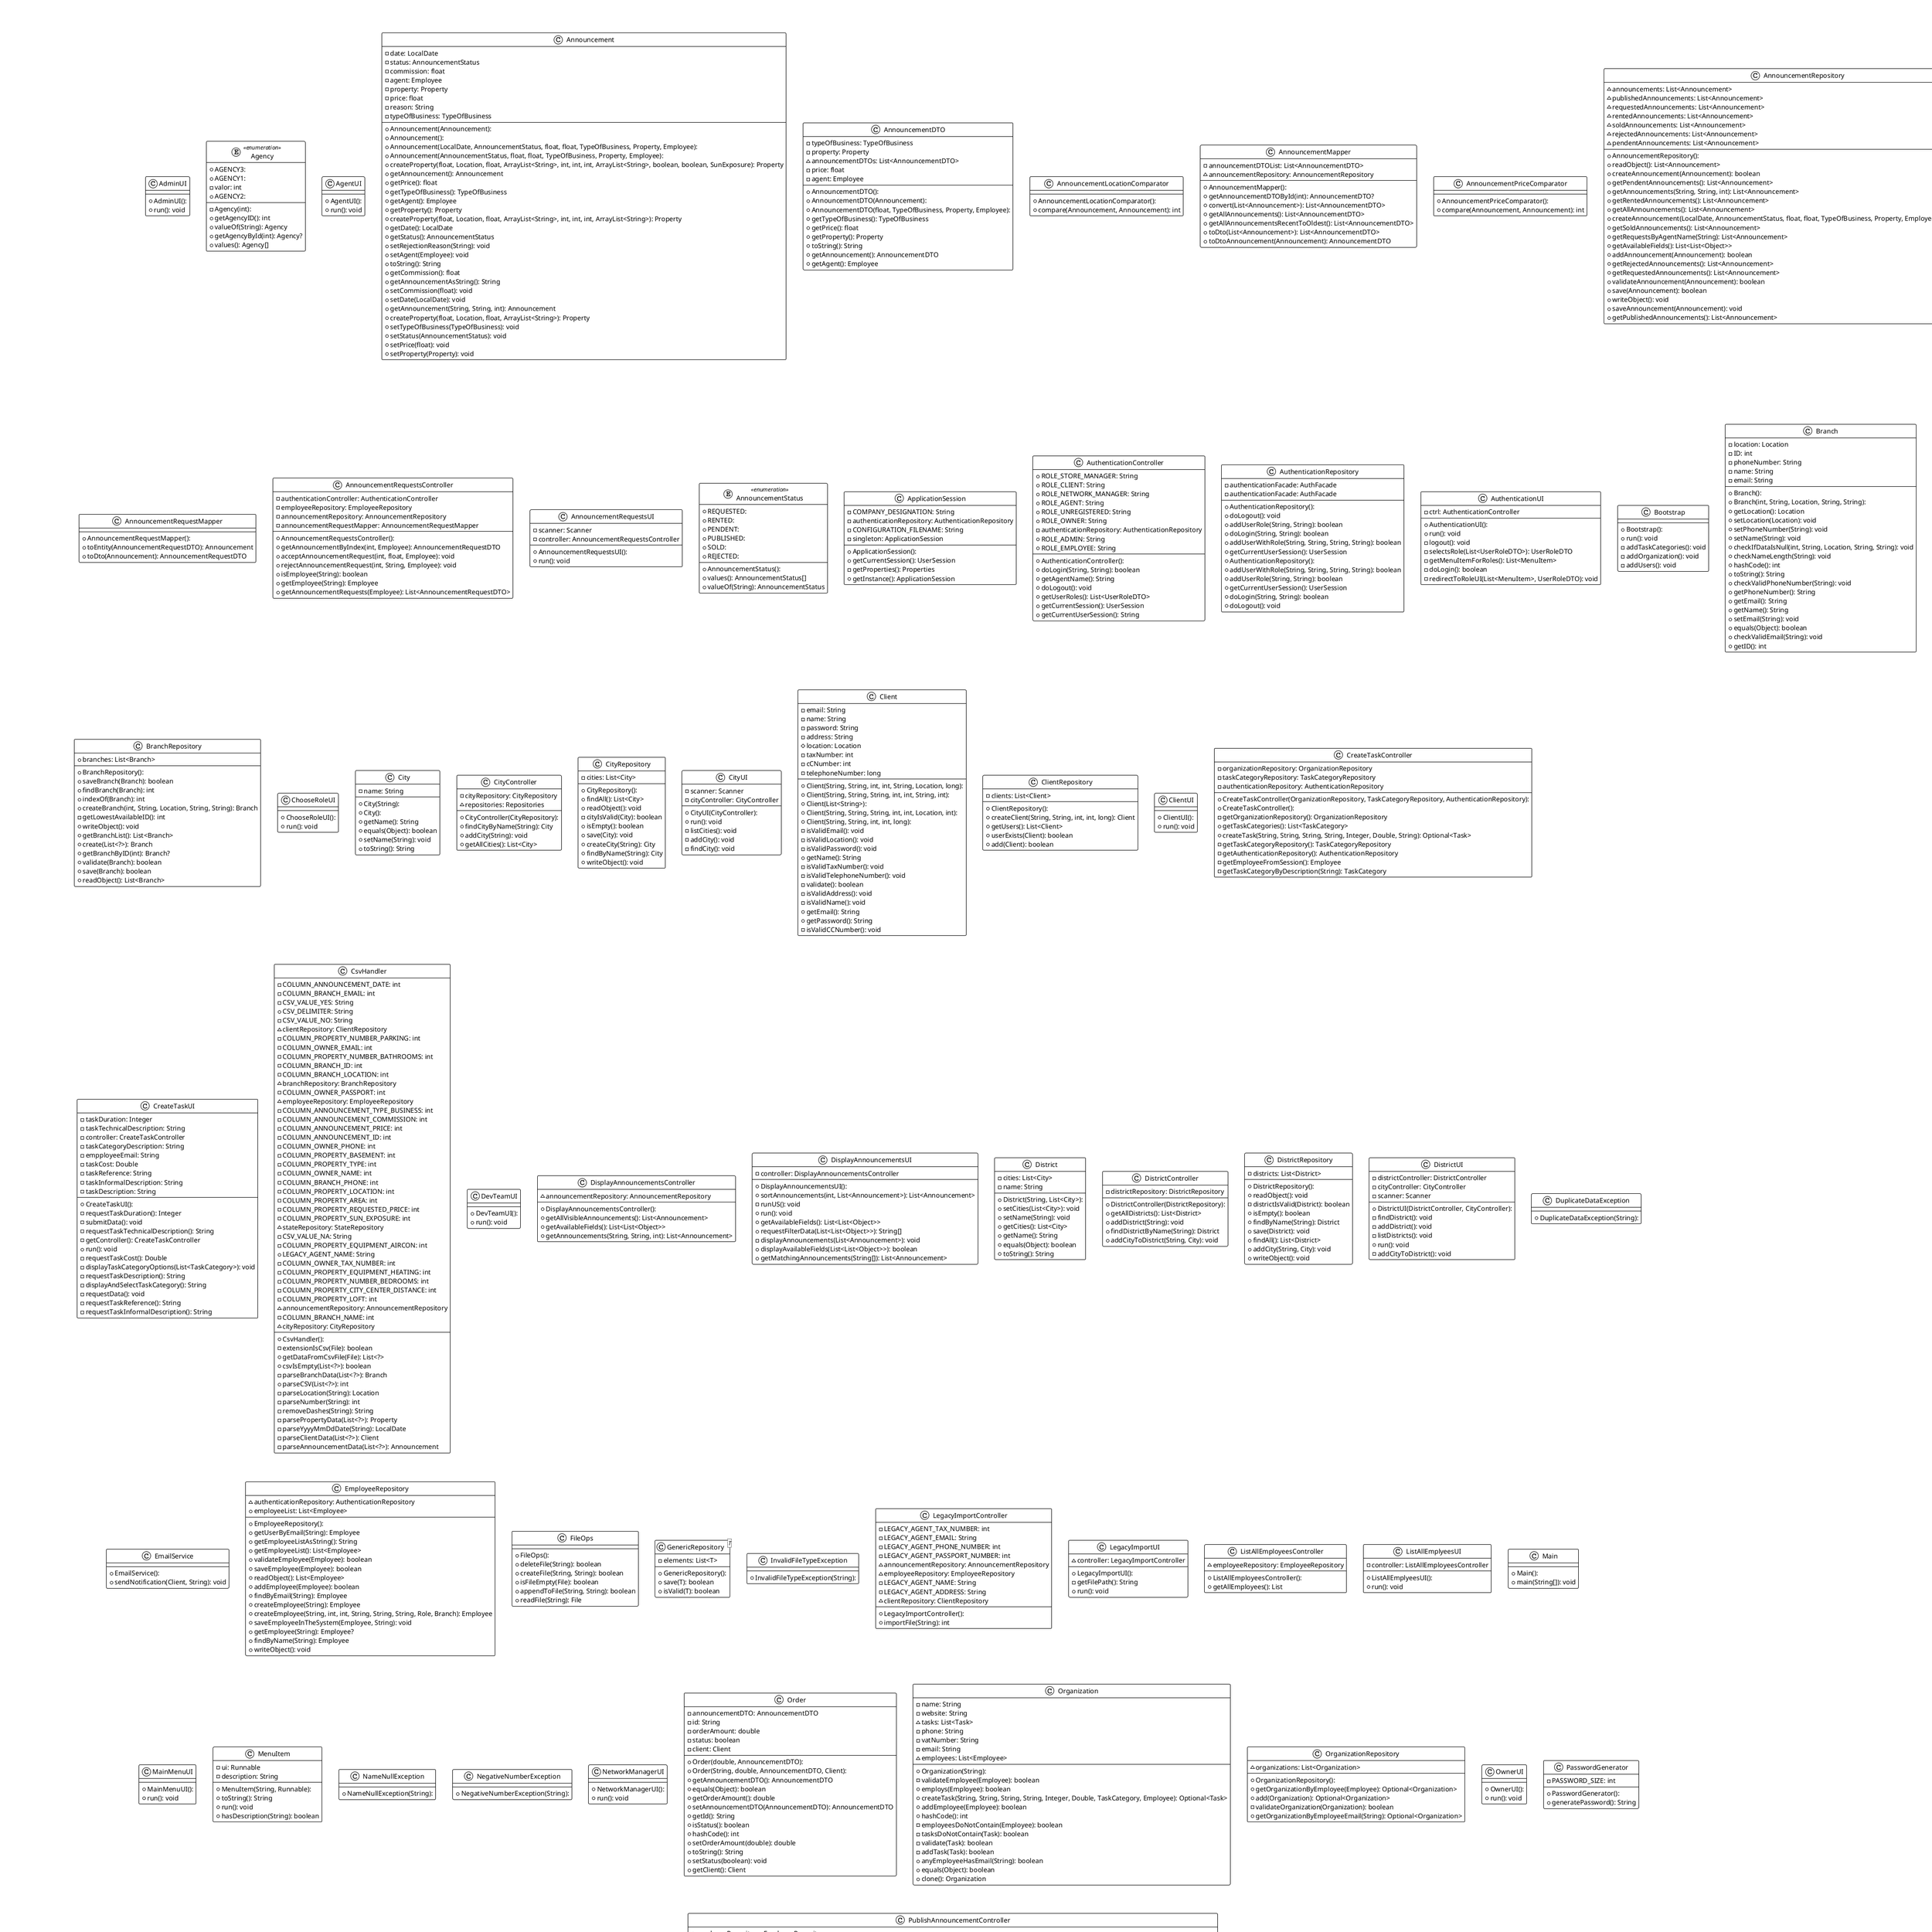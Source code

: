 @startuml

!theme plain
top to bottom direction
skinparam linetype ortho

class AdminUI {
  + AdminUI(): 
  + run(): void
}
enum Agency << enumeration >> {
  - Agency(int): 
  + AGENCY3: 
  + AGENCY1: 
  - valor: int
  + AGENCY2: 
  + getAgencyID(): int
  + valueOf(String): Agency
  + getAgencyById(int): Agency?
  + values(): Agency[]
}
class AgentUI {
  + AgentUI(): 
  + run(): void
}
class Announcement {
  + Announcement(Announcement): 
  + Announcement(): 
  + Announcement(LocalDate, AnnouncementStatus, float, float, TypeOfBusiness, Property, Employee): 
  + Announcement(AnnouncementStatus, float, float, TypeOfBusiness, Property, Employee): 
  - date: LocalDate
  - status: AnnouncementStatus
  - commission: float
  - agent: Employee
  - property: Property
  - price: float
  - reason: String
  - typeOfBusiness: TypeOfBusiness
  + createProperty(float, Location, float, ArrayList<String>, int, int, int, ArrayList<String>, boolean, boolean, SunExposure): Property
  + getAnnouncement(): Announcement
  + getPrice(): float
  + getTypeOfBusiness(): TypeOfBusiness
  + getAgent(): Employee
  + getProperty(): Property
  + createProperty(float, Location, float, ArrayList<String>, int, int, int, ArrayList<String>): Property
  + getDate(): LocalDate
  + getStatus(): AnnouncementStatus
  + setRejectionReason(String): void
  + setAgent(Employee): void
  + toString(): String
  + getCommission(): float
  + getAnnouncementAsString(): String
  + setCommission(float): void
  + setDate(LocalDate): void
  + getAnnouncement(String, String, int): Announcement
  + createProperty(float, Location, float, ArrayList<String>): Property
  + setTypeOfBusiness(TypeOfBusiness): void
  + setStatus(AnnouncementStatus): void
  + setPrice(float): void
  + setProperty(Property): void
}
class AnnouncementDTO {
  + AnnouncementDTO(): 
  + AnnouncementDTO(Announcement): 
  + AnnouncementDTO(float, TypeOfBusiness, Property, Employee): 
  - typeOfBusiness: TypeOfBusiness
  - property: Property
  ~ announcementDTOs: List<AnnouncementDTO>
  - price: float
  - agent: Employee
  + getTypeOfBusiness(): TypeOfBusiness
  + getPrice(): float
  + getProperty(): Property
  + toString(): String
  + getAnnouncement(): AnnouncementDTO
  + getAgent(): Employee
}
class AnnouncementLocationComparator {
  + AnnouncementLocationComparator(): 
  + compare(Announcement, Announcement): int
}
class AnnouncementMapper {
  + AnnouncementMapper(): 
  - announcementDTOList: List<AnnouncementDTO>
  ~ announcementRepository: AnnouncementRepository
  + getAnnouncementDTOById(int): AnnouncementDTO?
  + convert(List<Announcement>): List<AnnouncementDTO>
  + getAllAnnouncements(): List<AnnouncementDTO>
  + getAllAnnouncementsRecentToOldest(): List<AnnouncementDTO>
  + toDto(List<Announcement>): List<AnnouncementDTO>
  + toDtoAnnouncement(Announcement): AnnouncementDTO
}
class AnnouncementPriceComparator {
  + AnnouncementPriceComparator(): 
  + compare(Announcement, Announcement): int
}
class AnnouncementRepository {
  + AnnouncementRepository(): 
  ~ announcements: List<Announcement>
  ~ publishedAnnouncements: List<Announcement>
  ~ requestedAnnouncements: List<Announcement>
  ~ rentedAnnouncements: List<Announcement>
  ~ soldAnnouncements: List<Announcement>
  ~ rejectedAnnouncements: List<Announcement>
  ~ pendentAnnouncements: List<Announcement>
  + readObject(): List<Announcement>
  + createAnnouncement(Announcement): boolean
  + getPendentAnnouncements(): List<Announcement>
  + getAnnouncements(String, String, int): List<Announcement>
  + getRentedAnnouncements(): List<Announcement>
  + getAllAnnouncements(): List<Announcement>
  + createAnnouncement(LocalDate, AnnouncementStatus, float, float, TypeOfBusiness, Property, Employee): Announcement
  + getSoldAnnouncements(): List<Announcement>
  + getRequestsByAgentName(String): List<Announcement>
  + getAvailableFields(): List<List<Object>>
  + addAnnouncement(Announcement): boolean
  + getRejectedAnnouncements(): List<Announcement>
  + getRequestedAnnouncements(): List<Announcement>
  + validateAnnouncement(Announcement): boolean
  + save(Announcement): boolean
  + writeObject(): void
  + saveAnnouncement(Announcement): void
  + getPublishedAnnouncements(): List<Announcement>
}
class AnnouncementRequestDTO {
  + AnnouncementRequestDTO(): 
  - typeOfBusiness: TypeOfBusiness
  - price: float
  - date: LocalDate
  - status: AnnouncementStatus
  - property: Property
  + getProperty(): Property
  + setStatus(AnnouncementStatus): void
  + getPrice(): float
  + setDate(LocalDate): void
  + setProperty(Property): void
  + getTypeOfBusiness(): TypeOfBusiness
  + AnnouncementRequestDTO(LocalDate, AnnouncementStatus, float, TypeOfBusiness, Property): void
  + getStatus(): AnnouncementStatus
  + getDate(): LocalDate
  + setPrice(float): void
  + setTypeOfBusiness(TypeOfBusiness): void
  + toString(): String
}
class AnnouncementRequestMapper {
  + AnnouncementRequestMapper(): 
  + toEntity(AnnouncementRequestDTO): Announcement
  + toDto(Announcement): AnnouncementRequestDTO
}
class AnnouncementRequestsController {
  + AnnouncementRequestsController(): 
  - authenticationController: AuthenticationController
  - employeeRepository: EmployeeRepository
  - announcementRepository: AnnouncementRepository
  - announcementRequestMapper: AnnouncementRequestMapper
  + getAnnouncementByIndex(int, Employee): AnnouncementRequestDTO
  + acceptAnnouncementRequest(int, float, Employee): void
  + rejectAnnouncementRequest(int, String, Employee): void
  + isEmployee(String): boolean
  + getEmployee(String): Employee
  + getAnnouncementRequests(Employee): List<AnnouncementRequestDTO>
}
class AnnouncementRequestsUI {
  + AnnouncementRequestsUI(): 
  - scanner: Scanner
  - controller: AnnouncementRequestsController
  + run(): void
}
enum AnnouncementStatus << enumeration >> {
  + AnnouncementStatus(): 
  + REQUESTED: 
  + RENTED: 
  + PENDENT: 
  + PUBLISHED: 
  + SOLD: 
  + REJECTED: 
  + values(): AnnouncementStatus[]
  + valueOf(String): AnnouncementStatus
}
class Apartment {
  + Apartment(float, Location, float, ArrayList<String>, int, int, int, ArrayList<String>): 
  - equipment: ArrayList<String>
  - numberOfBedrooms: int
  - numberOfBathrooms: int
  - numberOfParkingSpaces: int
  + getNumberOfBedrooms(): int
  + getNumberOfBathrooms(): int
  + setNumberOfBathrooms(int): int
  + getEquipment(): ArrayList<String>
  + setEquipment(List<String>): List<String>
  + toString(): String
  + getNumberOfParkingSpaces(): int
  + setNumberOfParkingSpaces(int): int
  + setNumberOfBedrooms(int): int
}
class ApplicationSession {
  + ApplicationSession(): 
  - COMPANY_DESIGNATION: String
  - authenticationRepository: AuthenticationRepository
  - CONFIGURATION_FILENAME: String
  - singleton: ApplicationSession
  + getCurrentSession(): UserSession
  - getProperties(): Properties
  + getInstance(): ApplicationSession
}
class AuthenticationController {
  + AuthenticationController(): 
  + ROLE_STORE_MANAGER: String
  + ROLE_CLIENT: String
  + ROLE_NETWORK_MANAGER: String
  + ROLE_AGENT: String
  + ROLE_UNREGISTERED: String
  + ROLE_OWNER: String
  - authenticationRepository: AuthenticationRepository
  + ROLE_ADMIN: String
  + ROLE_EMPLOYEE: String
  + doLogin(String, String): boolean
  + getAgentName(): String
  + doLogout(): void
  + getUserRoles(): List<UserRoleDTO>
  + getCurrentSession(): UserSession
  + getCurrentUserSession(): String
}
class AuthenticationRepository {
  + AuthenticationRepository(): 
  - authenticationFacade: AuthFacade
  + doLogout(): void
  + addUserRole(String, String): boolean
  + doLogin(String, String): boolean
  + addUserWithRole(String, String, String, String): boolean
  + getCurrentUserSession(): UserSession
}
class AuthenticationRepository {
  + AuthenticationRepository(): 
  - authenticationFacade: AuthFacade
  + addUserWithRole(String, String, String, String): boolean
  + addUserRole(String, String): boolean
  + getCurrentUserSession(): UserSession
  + doLogin(String, String): boolean
  + doLogout(): void
}
class AuthenticationUI {
  + AuthenticationUI(): 
  - ctrl: AuthenticationController
  + run(): void
  - logout(): void
  - selectsRole(List<UserRoleDTO>): UserRoleDTO
  - getMenuItemForRoles(): List<MenuItem>
  - doLogin(): boolean
  - redirectToRoleUI(List<MenuItem>, UserRoleDTO): void
}
class Bootstrap {
  + Bootstrap(): 
  + run(): void
  - addTaskCategories(): void
  - addOrganization(): void
  - addUsers(): void
}
class Branch {
  + Branch(): 
  + Branch(int, String, Location, String, String): 
  - location: Location
  - ID: int
  - phoneNumber: String
  - name: String
  - email: String
  + getLocation(): Location
  + setLocation(Location): void
  + setPhoneNumber(String): void
  + setName(String): void
  + checkIfDataIsNull(int, String, Location, String, String): void
  + checkNameLength(String): void
  + hashCode(): int
  + toString(): String
  + checkValidPhoneNumber(String): void
  + getPhoneNumber(): String
  + getEmail(): String
  + getName(): String
  + setEmail(String): void
  + equals(Object): boolean
  + checkValidEmail(String): void
  + getID(): int
}
class BranchRepository {
  + BranchRepository(): 
  + branches: List<Branch>
  + saveBranch(Branch): boolean
  + findBranch(Branch): int
  + indexOf(Branch): int
  + createBranch(int, String, Location, String, String): Branch
  - getLowestAvailableID(): int
  + writeObject(): void
  + getBranchList(): List<Branch>
  + create(List<?>): Branch
  + getBranchByID(int): Branch?
  + validate(Branch): boolean
  + save(Branch): boolean
  + readObject(): List<Branch>
}
class ChooseRoleUI {
  + ChooseRoleUI(): 
  + run(): void
}
class City {
  + City(String): 
  + City(): 
  - name: String
  + getName(): String
  + equals(Object): boolean
  + setName(String): void
  + toString(): String
}
class CityController {
  + CityController(CityRepository): 
  - cityRepository: CityRepository
  ~ repositories: Repositories
  + findCityByName(String): City
  + addCity(String): void
  + getAllCities(): List<City>
}
class CityRepository {
  + CityRepository(): 
  - cities: List<City>
  + findAll(): List<City>
  + readObject(): void
  - cityIsValid(City): boolean
  + isEmpty(): boolean
  + save(City): void
  + createCity(String): City
  + findByName(String): City
  + writeObject(): void
}
class CityUI {
  + CityUI(CityController): 
  - scanner: Scanner
  - cityController: CityController
  + run(): void
  - listCities(): void
  - addCity(): void
  - findCity(): void
}
class Client {
  + Client(String, String, int, int, String, Location, long): 
  + Client(String, String, String, int, int, String, int): 
  + Client(List<String>): 
  + Client(String, String, String, int, int, Location, int): 
  + Client(String, String, int, int, long): 
  - email: String
  - name: String
  - password: String
  - address: String
  # location: Location
  - taxNumber: int
  - cCNumber: int
  - telephoneNumber: long
  - isValidEmail(): void
  - isValidLocation(): void
  - isValidPassword(): void
  + getName(): String
  - isValidTaxNumber(): void
  - isValidTelephoneNumber(): void
  - validate(): boolean
  - isValidAddress(): void
  - isValidName(): void
  + getEmail(): String
  + getPassword(): String
  - isValidCCNumber(): void
}
class ClientRepository {
  + ClientRepository(): 
  - clients: List<Client>
  + createClient(String, String, int, int, long): Client
  + getUsers(): List<Client>
  + userExists(Client): boolean
  + add(Client): boolean
}
class ClientUI {
  + ClientUI(): 
  + run(): void
}
class CreateTaskController {
  + CreateTaskController(OrganizationRepository, TaskCategoryRepository, AuthenticationRepository): 
  + CreateTaskController(): 
  - organizationRepository: OrganizationRepository
  - taskCategoryRepository: TaskCategoryRepository
  - authenticationRepository: AuthenticationRepository
  - getOrganizationRepository(): OrganizationRepository
  + getTaskCategories(): List<TaskCategory>
  + createTask(String, String, String, String, Integer, Double, String): Optional<Task>
  - getTaskCategoryRepository(): TaskCategoryRepository
  - getAuthenticationRepository(): AuthenticationRepository
  - getEmployeeFromSession(): Employee
  - getTaskCategoryByDescription(String): TaskCategory
}
class CreateTaskUI {
  + CreateTaskUI(): 
  - taskDuration: Integer
  - taskTechnicalDescription: String
  - controller: CreateTaskController
  - taskCategoryDescription: String
  - empployeeEmail: String
  - taskCost: Double
  - taskReference: String
  - taskInformalDescription: String
  - taskDescription: String
  - requestTaskDuration(): Integer
  - submitData(): void
  - requestTaskTechnicalDescription(): String
  - getController(): CreateTaskController
  + run(): void
  - requestTaskCost(): Double
  - displayTaskCategoryOptions(List<TaskCategory>): void
  - requestTaskDescription(): String
  - displayAndSelectTaskCategory(): String
  - requestData(): void
  - requestTaskReference(): String
  - requestTaskInformalDescription(): String
}
class CsvHandler {
  + CsvHandler(): 
  - COLUMN_ANNOUNCEMENT_DATE: int
  - COLUMN_BRANCH_EMAIL: int
  - CSV_VALUE_YES: String
  + CSV_DELIMITER: String
  - CSV_VALUE_NO: String
  ~ clientRepository: ClientRepository
  - COLUMN_PROPERTY_NUMBER_PARKING: int
  - COLUMN_OWNER_EMAIL: int
  - COLUMN_PROPERTY_NUMBER_BATHROOMS: int
  - COLUMN_BRANCH_ID: int
  - COLUMN_BRANCH_LOCATION: int
  ~ branchRepository: BranchRepository
  - COLUMN_OWNER_PASSPORT: int
  ~ employeeRepository: EmployeeRepository
  - COLUMN_ANNOUNCEMENT_TYPE_BUSINESS: int
  - COLUMN_ANNOUNCEMENT_COMMISSION: int
  - COLUMN_ANNOUNCEMENT_PRICE: int
  - COLUMN_ANNOUNCEMENT_ID: int
  - COLUMN_OWNER_PHONE: int
  - COLUMN_PROPERTY_BASEMENT: int
  - COLUMN_PROPERTY_TYPE: int
  - COLUMN_OWNER_NAME: int
  - COLUMN_BRANCH_PHONE: int
  - COLUMN_PROPERTY_LOCATION: int
  - COLUMN_PROPERTY_AREA: int
  - COLUMN_PROPERTY_REQUESTED_PRICE: int
  - COLUMN_PROPERTY_SUN_EXPOSURE: int
  ~ stateRepository: StateRepository
  - CSV_VALUE_NA: String
  - COLUMN_PROPERTY_EQUIPMENT_AIRCON: int
  + LEGACY_AGENT_NAME: String
  - COLUMN_OWNER_TAX_NUMBER: int
  - COLUMN_PROPERTY_EQUIPMENT_HEATING: int
  - COLUMN_PROPERTY_NUMBER_BEDROOMS: int
  - COLUMN_PROPERTY_CITY_CENTER_DISTANCE: int
  - COLUMN_PROPERTY_LOFT: int
  ~ announcementRepository: AnnouncementRepository
  - COLUMN_BRANCH_NAME: int
  ~ cityRepository: CityRepository
  - extensionIsCsv(File): boolean
  + getDataFromCsvFile(File): List<?>
  + csvIsEmpty(List<?>): boolean
  - parseBranchData(List<?>): Branch
  + parseCSV(List<?>): int
  - parseLocation(String): Location
  - parseNumber(String): int
  - removeDashes(String): String
  - parsePropertyData(List<?>): Property
  - parseYyyyMmDdDate(String): LocalDate
  - parseClientData(List<?>): Client
  - parseAnnouncementData(List<?>): Announcement
}
class DevTeamUI {
  + DevTeamUI(): 
  + run(): void
}
class DisplayAnnouncementsController {
  + DisplayAnnouncementsController(): 
  ~ announcementRepository: AnnouncementRepository
  + getAllVisibleAnnouncements(): List<Announcement>
  + getAvailableFields(): List<List<Object>>
  + getAnnouncements(String, String, int): List<Announcement>
}
class DisplayAnnouncementsUI {
  + DisplayAnnouncementsUI(): 
  - controller: DisplayAnnouncementsController
  + sortAnnouncements(int, List<Announcement>): List<Announcement>
  - runUS(): void
  + run(): void
  + getAvailableFields(): List<List<Object>>
  + requestFilterData(List<List<Object>>): String[]
  - displayAnnouncements(List<Announcement>): void
  + displayAvailableFields(List<List<Object>>): boolean
  + getMatchingAnnouncements(String[]): List<Announcement>
}
class District {
  + District(String, List<City>): 
  - cities: List<City>
  - name: String
  + setCities(List<City>): void
  + setName(String): void
  + getCities(): List<City>
  + getName(): String
  + equals(Object): boolean
  + toString(): String
}
class DistrictController {
  + DistrictController(DistrictRepository): 
  - districtRepository: DistrictRepository
  + getAllDistricts(): List<District>
  + addDistrict(String): void
  + findDistrictByName(String): District
  + addCityToDistrict(String, City): void
}
class DistrictRepository {
  + DistrictRepository(): 
  - districts: List<District>
  + readObject(): void
  - districtIsValid(District): boolean
  + isEmpty(): boolean
  + findByName(String): District
  + save(District): void
  + findAll(): List<District>
  + addCity(String, City): void
  + writeObject(): void
}
class DistrictUI {
  + DistrictUI(DistrictController, CityController): 
  - districtController: DistrictController
  - cityController: CityController
  - scanner: Scanner
  - findDistrict(): void
  - addDistrict(): void
  - listDistricts(): void
  + run(): void
  - addCityToDistrict(): void
}
class DuplicateDataException {
  + DuplicateDataException(String): 
}
class EmailService {
  + EmailService(): 
  + sendNotification(Client, String): void
}
class Employee {
  + Employee(String): 
  - phone: String
  - email: String
  - name: String
  - position: String
  + clone(): Employee
  + equals(Object): boolean
  + hashCode(): int
  + hasEmail(String): boolean
}
class Employee {
  + Employee(String): 
  + Employee(String, int, int, String, String, String, Role, Branch): 
  - emailAddress: String
  - role: Role
  - address: String
  - taxNumber: int
  - telephoneNumber: String
  - passportNumber: int
  - branch: Branch
  - name: String
  + getName(): String
  + getTaxNumber(): int
  + setName(String): String
  + equals(Object): boolean
  + setTaxNumber(int): int
  + hashCode(): int
  + getTelephoneNumber(): String
  + setBranch(Branch): void
  + getAddress(): String
  + setEmailAdress(String): String
  + getRole(): Role
  + getBranch(): Branch
  + setTelephoneNumber(String): String
  + toString(): String
  + setPassportNumber(int): int
  + getEmailAddress(): String
  + equals1(Object): boolean
  - validate(): boolean
  + setRole(Role): void
  + getPassportNumber(): int
  + setAddress(String): String
}
class EmployeeRepository {
  + EmployeeRepository(): 
  ~ authenticationRepository: AuthenticationRepository
  + employeeList: List<Employee>
  + getUserByEmail(String): Employee
  + getEmployeeListAsString(): String
  + getEmployeeList(): List<Employee>
  + validateEmployee(Employee): boolean
  + saveEmployee(Employee): boolean
  + readObject(): List<Employee>
  + addEmployee(Employee): boolean
  + findByEmail(String): Employee
  + createEmployee(String): Employee
  + createEmployee(String, int, int, String, String, String, Role, Branch): Employee
  + saveEmployeeInTheSystem(Employee, String): void
  + getEmployee(String): Employee?
  + findByName(String): Employee
  + writeObject(): void
}
class FileOps {
  + FileOps(): 
  + deleteFile(String): boolean
  + createFile(String, String): boolean
  + isFileEmpty(File): boolean
  + appendToFile(String, String): boolean
  + readFile(String): File
}
class GenericRepository<T> {
  + GenericRepository(): 
  - elements: List<T>
  + save(T): boolean
  + isValid(T): boolean
}
class House {
  + House(float, Location, float, ArrayList<String>, int, int, int, ArrayList<String>, boolean, boolean, SunExposure): 
  - hasInhabitableLoft: boolean
  ~ sunExposure: SunExposure
  - equipment: ArrayList<String>
  - numberOfParkingSpaces: int
  - hasBasement: boolean
  - numberOfBedrooms: int
  - numberOfBathrooms: int
  + toString(): String
  + getNumberOfBedrooms(): int
  + setSunExposure(SunExposure): void
  + getNumberOfParkingSpaces(): int
  + setHasInhabitableLoft(boolean): void
  + getEquipment(): ArrayList<String>
  + getHasInhabitableLoft(): boolean
  + setEquipment(ArrayList<String>): ArrayList<String>
  + setHasBasement(boolean): void
  + getSunExposure(): SunExposure
  + setNumberOfBedrooms(int): int
  + setNumberOfBathrooms(int): int
  + setNumberOfParkingSpaces(int): int
  + getHasBasement(): boolean
  + getNumberOfBathrooms(): int
}
interface InhabitableProperty << interface >> {
  + getNumberOfBathrooms(): int
  + getEquipment(): List<String>
  + getNumberOfBedrooms(): int
  + getNumberOfParkingSpaces(): int
}
class InvalidFileTypeException {
  + InvalidFileTypeException(String): 
}
class Land {
  + Land(float, Location, float, ArrayList<String>): 
  + toString(): String
}
class LegacyImportController {
  + LegacyImportController(): 
  - LEGACY_AGENT_TAX_NUMBER: int
  - LEGACY_AGENT_EMAIL: String
  - LEGACY_AGENT_PHONE_NUMBER: int
  - LEGACY_AGENT_PASSPORT_NUMBER: int
  ~ announcementRepository: AnnouncementRepository
  ~ employeeRepository: EmployeeRepository
  - LEGACY_AGENT_NAME: String
  - LEGACY_AGENT_ADDRESS: String
  ~ clientRepository: ClientRepository
  + importFile(String): int
}
class LegacyImportUI {
  + LegacyImportUI(): 
  ~ controller: LegacyImportController
  - getFilePath(): String
  + run(): void
}
class ListAllEmployeesController {
  + ListAllEmployeesController(): 
  ~ employeeRepository: EmployeeRepository
  + getAllEmployees(): List
}
class ListAllEmplyeesUI {
  + ListAllEmplyeesUI(): 
  - controller: ListAllEmployeesController
  + run(): void
}
class Location {
  + Location(): 
  + Location(int, String, City, int): 
  + Location(String, City, int): 
  + Location(int, String, City, District, State, int): 
  ~ doorNumber: int
  ~ city: City
  ~ district: District
  ~ zipCode: int
  ~ street: String
  ~ state: State
  - streetIsValid(String): boolean
  - cityIsValid(City): boolean
  + toString(): String
  + getStreet(): String
  - isValid(): boolean
  - zipCodeIsValid(int): boolean
}
class Main {
  + Main(): 
  + main(String[]): void
}
class MainMenuUI {
  + MainMenuUI(): 
  + run(): void
}
class MenuItem {
  + MenuItem(String, Runnable): 
  - ui: Runnable
  - description: String
  + toString(): String
  + run(): void
  + hasDescription(String): boolean
}
interface MultiStoryInhabitableProperty << interface >> {
  + getHasBasement(): boolean
  + getHasInhabitableLoft(): boolean
}
class NameNullException {
  + NameNullException(String): 
}
class NegativeNumberException {
  + NegativeNumberException(String): 
}
class NetworkManagerUI {
  + NetworkManagerUI(): 
  + run(): void
}
class Order {
  + Order(double, AnnouncementDTO): 
  + Order(String, double, AnnouncementDTO, Client): 
  - announcementDTO: AnnouncementDTO
  - id: String
  - orderAmount: double
  - status: boolean
  - client: Client
  + getAnnouncementDTO(): AnnouncementDTO
  + equals(Object): boolean
  + getOrderAmount(): double
  + setAnnouncementDTO(AnnouncementDTO): AnnouncementDTO
  + getId(): String
  + isStatus(): boolean
  + hashCode(): int
  + setOrderAmount(double): double
  + toString(): String
  + setStatus(boolean): void
  + getClient(): Client
}
class Organization {
  + Organization(String): 
  - name: String
  - website: String
  ~ tasks: List<Task>
  - phone: String
  - vatNumber: String
  - email: String
  ~ employees: List<Employee>
  - validateEmployee(Employee): boolean
  + employs(Employee): boolean
  + createTask(String, String, String, String, Integer, Double, TaskCategory, Employee): Optional<Task>
  + addEmployee(Employee): boolean
  + hashCode(): int
  - employeesDoNotContain(Employee): boolean
  - tasksDoNotContain(Task): boolean
  - validate(Task): boolean
  - addTask(Task): boolean
  + anyEmployeeHasEmail(String): boolean
  + equals(Object): boolean
  + clone(): Organization
}
class OrganizationRepository {
  + OrganizationRepository(): 
  ~ organizations: List<Organization>
  + getOrganizationByEmployee(Employee): Optional<Organization>
  + add(Organization): Optional<Organization>
  - validateOrganization(Organization): boolean
  + getOrganizationByEmployeeEmail(String): Optional<Organization>
}
class OwnerUI {
  + OwnerUI(): 
  + run(): void
}
class PasswordGenerator {
  + PasswordGenerator(): 
  - PASSWORD_SIZE: int
  + generatePassword(): String
}
class PlaceOrderToBuyPropertyController {
  + PlaceOrderToBuyPropertyController(PlaceOrderToBuyPropertyRepository): 
  - announcementRepository: AnnouncementRepository
  - announcementMapper: AnnouncementMapper
  - orderRepository: PlaceOrderToBuyPropertyRepository
  + createOrder(Double, Integer): String
  + announcementDTOList(): List<AnnouncementDTO>
}
class PlaceOrderToBuyPropertyRepository {
  + PlaceOrderToBuyPropertyRepository(): 
  + orderList: List<Order>
  + getOrderList(): List<Order>
  + addOrder(Order): boolean
  + validateOrder(Order): boolean
  + writeObject(): void
  + getOrdersListAsString(): String
  + saveOrder(Order): boolean
  + readObject(): void
}
class PlaceOrderToBuyPropertyUI {
  + PlaceOrderToBuyPropertyUI(PlaceOrderToBuyPropertyController): 
  - controller: PlaceOrderToBuyPropertyController
  + run(): void
}
class Property {
  + Property(Property): 
  + Property(): 
  + Property(float, Location, float, ArrayList<String>): 
  + Property(String, float, Location, float, ArrayList<String>): 
  - DEFAULT_AREA: float
  - DEFAULT_LOCATION: Location
  - DEFAULT_PHOTOGRAPHS: ArrayList<String>
  - id: String
  - location: Location
  - photographs: ArrayList<String>
  - cityCentreDistance: float
  - area: float
  - DEFAULT_CITY_CENTER_DISTANCE: float
  + getNumberOfBedrooms(): int
  + setCityCentreDistance(float): float
  + equals(Object): boolean
  + getId(): String
  + getCityCentreDistance(): float
  + getPhotographs(): ArrayList<String>
  + hashCode(): int
  + getLocation(): Location
  + toString(): String
  + setPhotographs(ArrayList<String>): ArrayList<String>
  + setArea(float): float
  + getArea(): float
}
class PublishAnnouncementController {
  + PublishAnnouncementController(): 
  ~ employeeRepository: EmployeeRepository
  ~ cityRepository: CityRepository
  ~ stateRepository: StateRepository
  - authenticationRepository: AuthenticationRepository
  ~ repositories: Repositories
  - authenticationController: AuthenticationController
  ~ districtRepository: DistrictRepository
  - announcementRepository: AnnouncementRepository
  + getTypeOfPropertyAsList(): List<TypeOfProperty>
  + getCity(String): City
  + getTypeOfBusinessAsList(): List<TypeOfBusiness>
  + createAnnouncement(LocalDate, TypeOfBusiness, int, int, int, int, ArrayList<String>, boolean, boolean, SunExposure, int, Location, int, float, float, ArrayList, String): void
  + getSunExposureAsList(): List<SunExposure>
  + getAgentName(): String
}
class PublishAnnouncementUI {
  + PublishAnnouncementUI(): 
  - scanner: Scanner
  - controller: PublishAnnouncementController
  - authenticationController: AuthenticationController
  + run(): void
}
class PurchaseOrderController {
  + PurchaseOrderController(): 
  - emailService: EmailService
  - purchaseOrderRepository: PurchaseOrderRepository
  + acceptPurchaseOrder(String, String): void
  + getPurchaseOrdersByProperty(Property): List<Order>
  + declinePurchaseOrder(String, String): void
  + getPurchaseOrderById(String): Order
  - declineOtherPurchaseOrders(String): void
}
class PurchaseOrderRepository {
  + PurchaseOrderRepository(): 
  - purchaseOrders: List<Order>
  + updatePurchaseOrder(Order): void
  + delete(Order): void
  + save(Order): void
  + getPurchaseOrderById(String): Order
  + getByProperty(Property): List<Order>
  + accept(Order): void
  + getAll(): List<Order>
  + decline(Order): void
}
class PurchaseOrderUI {
  + PurchaseOrderUI(): 
  - purchaseOrderController: PurchaseOrderController
  - scanner: Scanner
  - property: Property
  + run(): void
}
class ReadInput {
  + ReadInput(): 
  + validateInteger(int, int, int): boolean
  + validateEmail(String): boolean
  + integer(String, int, int): int
  + email(String): String
}
class ReadResponseOfAppointmentRequestController {
  + ReadResponseOfAppointmentRequestController(): 
}
class RegisterBranchController {
  + RegisterBranchController(): 
  ~ branchRepository: BranchRepository
  ~ districtRepository: DistrictRepository
  ~ cityRepository: CityRepository
  ~ stateRepository: StateRepository
  + saveBranch(Branch): boolean
  + createLocation(String, String, String, String, String, String): Location
  + createBranch(int, String, Location, String, String): Branch
}
class RegisterBranchUI {
  + RegisterBranchUI(): 
  - controller: RegisterBranchController
  + run(): void
}
class RegisterClientController {
  + RegisterClientController(): 
  - authenticationRepository: AuthenticationRepository
  - clientRepository: ClientRepository
  + createClient(List<String>): Client
  + saveClient(Client): boolean
}
class RegisterClientUI {
  + RegisterClientUI(): 
  - controller: RegisterClientController
  + run(): void
}
class RegisterEmployeeController {
  + RegisterEmployeeController(): 
  - branchRepository: BranchRepository
  - employeeRepository: EmployeeRepository
  ~ authenticationRepository: AuthenticationRepository
  + createEmployee(String, int, int, String, String, String, Integer, Integer): String
  + getBranchList(): List<Branch>
  + sendEmail(String): String
  + getRolesAsList(): List<Role>
}
class RegisterEmployeeUI {
  + RegisterEmployeeUI(): 
  - controller: RegisterEmployeeController
  + run(): void
}
class RegisterPropertyController {
  + RegisterPropertyController(AnnouncementRepository): 
  ~ cityRepository: CityRepository
  ~ employeeRepository: EmployeeRepository
  ~ repositories: Repositories
  ~ stateRepository: StateRepository
  - announcementRepository: AnnouncementRepository
  ~ districtRepository: DistrictRepository
  + getTypeOfPropertyAsList(): List<TypeOfProperty>
  + createAnnouncement(LocalDate, TypeOfBusiness, int, int, int, int, ArrayList<String>, boolean, boolean, SunExposure, int, Location, int, float, ArrayList<String>, Employee): void
  + getAgent(): List<Employee>
  + getEmployee(String): Employee
  + getSunExposureAsList(): List<SunExposure>
  + getCity(String): City
  + getTypeOfBusinessAsList(): List<TypeOfBusiness>
}
class RegisterPropertyUI {
  + RegisterPropertyUI(RegisterPropertyController): 
  - controller: RegisterPropertyController
  + run(): void
}
class Repositories {
  - Repositories(): 
  ~ taskCategoryRepository: TaskCategoryRepository
  - instance: Repositories
  ~ organizationRepository: OrganizationRepository
  ~ authenticationRepository: AuthenticationRepository
  + getAuthenticationRepository(): AuthenticationRepository
  + getOrganizationRepository(): OrganizationRepository
  + getInstance(): Repositories
  + getTaskCategoryRepository(): TaskCategoryRepository
}
class Repositories {
  - Repositories(): 
  ~ employeeRepository: EmployeeRepository
  ~ scheduleRepository: ScheduleRepository
  ~ announcementRepository: AnnouncementRepository
  ~ stateRepository: StateRepository
  ~ clientRepository: ClientRepository
  ~ districtRepository: DistrictRepository
  ~ cityRepository: CityRepository
  ~ authenticationRepository: AuthenticationRepository
  - instance: Repositories
  ~ branchRepository: BranchRepository
  + getUserRepository(): ClientRepository
  + getStateRepository(): StateRepository
  + getCityRepository(): CityRepository
  + getEmployeeRepository(): EmployeeRepository
  + getBranchRepository(): BranchRepository
  + getScheduleRepository(): ScheduleRepository
  + getAnnouncementRepository(): AnnouncementRepository
  + getInstance(): Repositories
  + getAuthenticationRepository(): AuthenticationRepository
  + getDistrictRepository(): DistrictRepository
  + getClientRepository(): ClientRepository
}
enum Role << enumeration >> {
  - Role(int): 
  - valor: int
  + ADMNISTRATOR: 
  + AGENT: 
  + NETWORK_MANAGER: 
  + getRoleById(int): Role?
  + values(): Role[]
  + valueOf(String): Role
  + getRoleID(): int
}
class Schedule {
  + Schedule(String, int, AnnouncementDTO, LocalDate, LocalTime, LocalTime, String, boolean, boolean): 
  - beginHour: LocalTime
  - endHour: LocalTime
  - announcementDTO: AnnouncementDTO
  - name: String
  - phoneNumber: int
  - day: LocalDate
  - note: String
  - aproved: boolean
  - status: boolean
  + getAnnouncementDTO(): AnnouncementDTO
  + setName(String): String
  + setAproved(boolean): boolean
  + getPhoneNumber(): int
  + setNote(String): String
  + getEndHour(): LocalTime
  + setBeginHour(LocalTime): LocalTime
  + toString(): String
  + getStatus(): boolean
  + setPhoneNumber(int): Integer
  + getName(): String
  + getAproved(): boolean
  + setDay(LocalDate): LocalDate
  + setStatus(boolean): boolean
  + equals(Object): boolean
  + getBeginHour(): LocalTime
  + getNote(): String
  + hashCode(): int
  + setAnnouncementDTO(AnnouncementDTO): AnnouncementDTO
  + getDay(): LocalDate
  + setEndHour(LocalTime): LocalTime
}
class ScheduleRepository {
  + ScheduleRepository(): 
  + schedulesByResposibleAgent: List<Schedule>
  + scheduleList: List<Schedule>
  + addConfirmedSchedule(Schedule): boolean
  + saveSchedule(Schedule): boolean
  + readObjectScheduleRequest(): List<Schedule>
  + validateSchedule(Schedule): boolean
  + writeObjectScheduleRequest(): void
  + addSchedule(Schedule): boolean
  + addRejectedSchedule(Schedule): boolean
  + getScheduleList(): List<Schedule>
  + getScheduleListAsString(): String
  + getRequestScheduleListByResponsibleAgent(Employee): List<Schedule>
}
class ScheduleVisitController {
  + ScheduleVisitController(ScheduleRepository): 
  ~ repositories: Repositories
  - authenticationRepository: AuthenticationRepository
  - employeeRepository: EmployeeRepository
  - scheduleRepository: ScheduleRepository
  - announcementRepository: AnnouncementRepository
  - announcementMapper: AnnouncementMapper
  + createSchedule(String, int, Integer, LocalDate, LocalTime, LocalTime, String): String
  + getAnnouncementDTO(int): AnnouncementDTO
  + announcementDTOList(): List<AnnouncementDTO>
  + validateScheduleHour(AnnouncementDTO, LocalDate, LocalTime, LocalTime): boolean
}
class ScheduleVisitUI {
  + ScheduleVisitUI(ScheduleVisitController): 
  - controller: ScheduleVisitController
  + run(): void
}
class ShowTextUI {
  + ShowTextUI(String): 
  - text: String
  + run(): void
}
class SpecifyStatesDistrictsCitiesUI {
  + SpecifyStatesDistrictsCitiesUI(): 
  + run(): void
}
class State {
  + State(String, List<District>): 
  - districts: List<District>
  - name: String
  + equals(Object): boolean
  + getName(): String
  + toString(): String
  + setName(String): void
  + getDistricts(): List<District>
  + setDistricts(List<District>): void
}
class StateController {
  + StateController(StateRepository): 
  - stateRepository: StateRepository
  + findStateByName(String): State
  + addDistrictToState(State, District): void
  + getAllStates(): List<State>
  + addState(String): void
}
class StateRepository {
  + StateRepository(): 
  - states: List<State>
  + findByName(String): State
  + isEmpty(): boolean
  - stateIsValid(State): boolean
  + createState(String, List<District>): State
  + writeObject(): void
  + createState(String): State
  + readObject(): void
  + addDistrictToState(State, District): void
  + save(State): void
  + findAll(): List<State>
}
class StateUI {
  + StateUI(StateController, DistrictController): 
  - stateController: StateController
  - districtController: DistrictController
  - scanner: Scanner
  - addState(): void
  - findState(): void
  - listStates(): void
  + run(): void
  - addDistrictToState(): void
}
enum SunExposure << enumeration >> {
  - SunExposure(int): 
  + NORTH: 
  + WEST: 
  - valor: int
  + SOUTH: 
  + EAST: 
  + values(): SunExposure[]
  + valueOf(String): SunExposure
  + getSunExposureID(): int
  + getSunExposureById(int): SunExposure?
}
class Task {
  + Task(String, String, String, String, Integer, Double, TaskCategory, Employee): 
  - taskCategory: TaskCategory
  - informalDescription: String
  - employee: Employee
  - duration: Integer
  - technicalDescription: String
  - cost: Double
  - description: String
  - reference: String
  - validateReference(String): void
  + hashCode(): int
  + equals(Object): boolean
  + clone(): Task
}
class TaskCategory {
  + TaskCategory(String): 
  - description: String
  + hashCode(): int
  + clone(): TaskCategory
  + getDescription(): String
  + equals(Object): boolean
}
class TaskCategoryRepository {
  + TaskCategoryRepository(): 
  - taskCategories: List<TaskCategory>
  - validateTaskCategory(TaskCategory): boolean
  + getTaskCategories(): List<TaskCategory>
  + add(TaskCategory): Optional<TaskCategory>
  + getTaskCategoryByDescription(String): TaskCategory
}
enum TypeOfBusiness << enumeration >> {
  - TypeOfBusiness(int): 
  + SELL: 
  + RENT: 
  - valor: int
  + getTypeOfBusinessById(int): TypeOfBusiness?
  + valueOf(String): TypeOfBusiness
  + values(): TypeOfBusiness[]
  + getTypeOfBusinessID(): int
}
enum TypeOfProperty << enumeration >> {
  - TypeOfProperty(int): 
  - valor: int
  + HOUSE: 
  + LAND: 
  + APARTMENT: 
  + valueOf(String): TypeOfProperty
  + values(): TypeOfProperty[]
  + getTypeOfPropertyID(): int
  + getTypeOfPropertyById(int): TypeOfProperty?
}
class UnregisteredUserUI {
  + UnregisteredUserUI(): 
  + run(): void
}
class UserSession {
  + UserSession(UserSession): 
  - userSession: UserSession
  + getUserEmail(): String
  + isLoggedInWithRole(String): boolean
  + getUserName(): String
  + isLoggedIn(): boolean
  + getUserRoles(): List<UserRoleDTO>
  + doLogout(): void
}
class Utils {
  + Utils(): 
  + readIntegerFromConsole(String): int
  + readDateFromConsole(String): Date
  + showAndSelectOne(List, String): Object
  + selectsObject(List): Object?
  + showAndSelectIndex(List, String): int
  + confirm(String): boolean
  + enterToContinue(): void
  + readDoubleFromConsole(String): double
  + readLongFromConsole(String): long
  + sendEmail(String, String): boolean
  + showList(List, String): void
  + selectsIndex(List): int
  + readLineFromConsole(String): String?
}
class ValidateScheduleController {
  + ValidateScheduleController(ScheduleRepository): 
  ~ repositories: Repositories
  - scheduleRepository: ScheduleRepository
  - authenticationRepository: AuthenticationRepository
  - employeeRepository: EmployeeRepository
  - announcementRepository: AnnouncementRepository
  + addRejectedSchedule(int): boolean
  + addConfirmedSchedule(int): boolean
  + getRequestScheduleListByResponsibleAgent(): List<Schedule>
}
interface Validator << interface >> {
  + validatePhoneNumber(String): boolean
  + validateZipCode(String): boolean
  + validateString(String): boolean
  + validateEmail(String): boolean
  + validatePhoneNumber(int): boolean
  + validateTaxNumber(int): boolean
  + validatePassportNumber(int): boolean
  + validateInteger(int): boolean
  + validateTaxNumber(String): boolean
  + validatePassportNumber(String): boolean
  + validateZipCode(int): boolean
  + validateInteger(String): boolean
  + validateObject(Object): boolean
}

Apartment                                   -[#008200,dashed]-^  InhabitableProperty                        
Apartment                                   -[#000082,plain]-^  Property                                   
Employee                                    -[#008200,dashed]-^  Validator                                  
House                                       -[#008200,dashed]-^  MultiStoryInhabitableProperty              
House                                       -[#000082,plain]-^  Property                                   
Land                                        -[#000082,plain]-^  Property                                   
Location                                    -[#008200,dashed]-^  Validator                                  
MultiStoryInhabitableProperty               -[#008200,plain]-^  InhabitableProperty                        
@enduml
